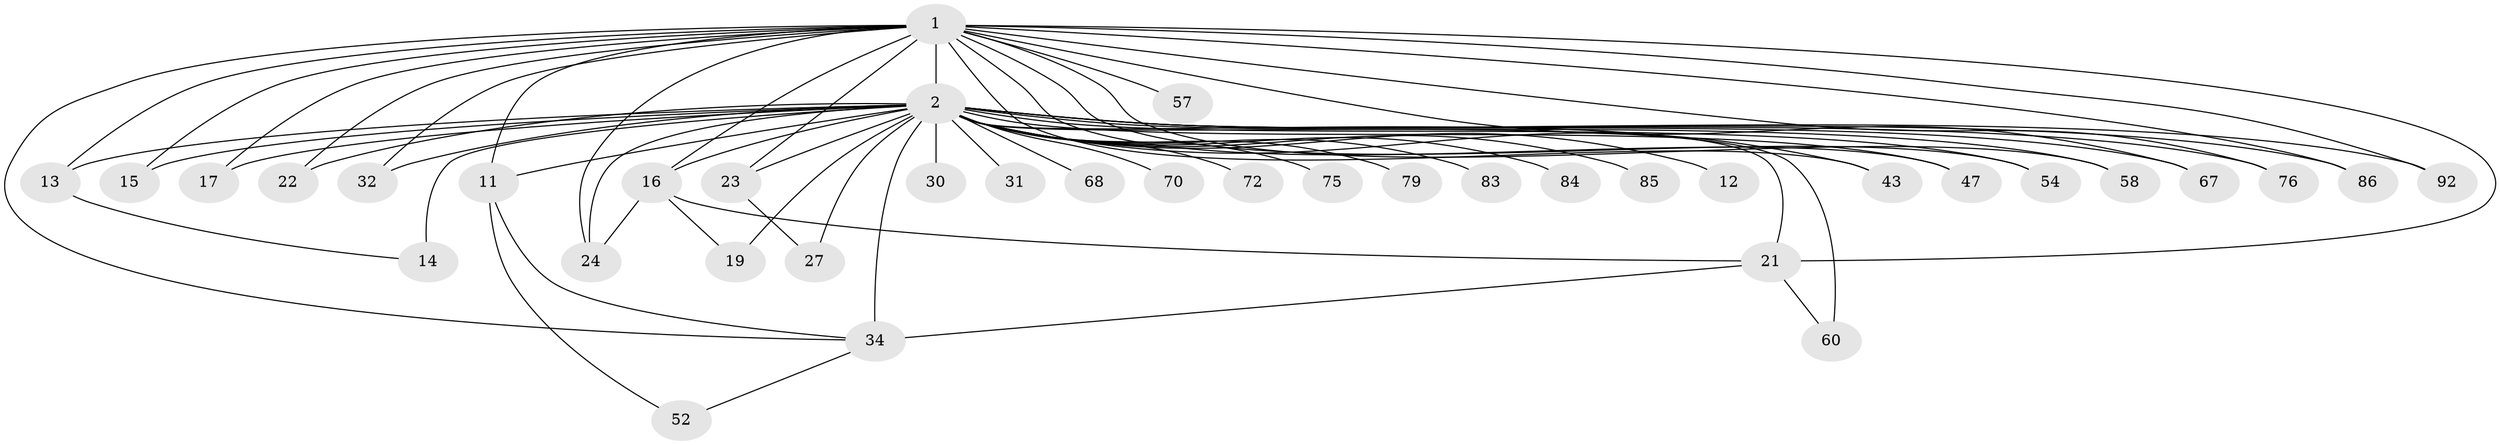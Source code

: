 // original degree distribution, {16: 0.007874015748031496, 18: 0.015748031496062992, 35: 0.007874015748031496, 30: 0.015748031496062992, 25: 0.007874015748031496, 17: 0.007874015748031496, 37: 0.007874015748031496, 15: 0.007874015748031496, 3: 0.2125984251968504, 2: 0.5433070866141733, 4: 0.09448818897637795, 7: 0.007874015748031496, 5: 0.03937007874015748, 6: 0.023622047244094488}
// Generated by graph-tools (version 1.1) at 2025/17/03/04/25 18:17:17]
// undirected, 38 vertices, 65 edges
graph export_dot {
graph [start="1"]
  node [color=gray90,style=filled];
  1 [super="+7+116+51+46+40"];
  2 [super="+3+6+4+5+44"];
  11 [super="+29"];
  12;
  13 [super="+45"];
  14;
  15;
  16 [super="+39"];
  17 [super="+61"];
  19 [super="+101"];
  21 [super="+41"];
  22;
  23 [super="+28"];
  24;
  27;
  30 [super="+80+123+35+73"];
  31;
  32;
  34 [super="+48+56"];
  43;
  47;
  52;
  54;
  57;
  58;
  60 [super="+64"];
  67;
  68 [super="+77"];
  70;
  72;
  75;
  76;
  79;
  83;
  84;
  85;
  86 [super="+88"];
  92 [super="+105"];
  1 -- 2 [weight=43];
  1 -- 13;
  1 -- 15;
  1 -- 43;
  1 -- 67;
  1 -- 11;
  1 -- 76;
  1 -- 16 [weight=2];
  1 -- 17 [weight=2];
  1 -- 21;
  1 -- 22;
  1 -- 23;
  1 -- 24;
  1 -- 92;
  1 -- 32;
  1 -- 34;
  1 -- 47;
  1 -- 54;
  1 -- 57;
  1 -- 58;
  1 -- 86;
  2 -- 12 [weight=2];
  2 -- 70 [weight=2];
  2 -- 14 [weight=2];
  2 -- 15 [weight=2];
  2 -- 16 [weight=6];
  2 -- 19 [weight=2];
  2 -- 84 [weight=2];
  2 -- 21 [weight=2];
  2 -- 27 [weight=2];
  2 -- 31;
  2 -- 32;
  2 -- 34 [weight=4];
  2 -- 47;
  2 -- 60 [weight=3];
  2 -- 30 [weight=6];
  2 -- 68 [weight=3];
  2 -- 72 [weight=2];
  2 -- 13 [weight=3];
  2 -- 85 [weight=2];
  2 -- 86 [weight=3];
  2 -- 23 [weight=3];
  2 -- 92 [weight=2];
  2 -- 54;
  2 -- 11 [weight=4];
  2 -- 76;
  2 -- 79 [weight=2];
  2 -- 83 [weight=3];
  2 -- 58;
  2 -- 67;
  2 -- 75 [weight=3];
  2 -- 17 [weight=3];
  2 -- 22;
  2 -- 24 [weight=2];
  2 -- 43;
  11 -- 52;
  11 -- 34;
  13 -- 14;
  16 -- 24;
  16 -- 19;
  16 -- 21;
  21 -- 34;
  21 -- 60;
  23 -- 27;
  34 -- 52;
}

